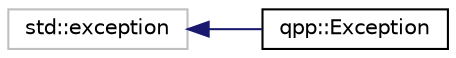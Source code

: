 digraph "Graphical Class Hierarchy"
{
  edge [fontname="Helvetica",fontsize="10",labelfontname="Helvetica",labelfontsize="10"];
  node [fontname="Helvetica",fontsize="10",shape=record];
  rankdir="LR";
  Node1 [label="std::exception",height=0.2,width=0.4,color="grey75", fillcolor="white", style="filled",tooltip="STL class. "];
  Node1 -> Node2 [dir="back",color="midnightblue",fontsize="10",style="solid",fontname="Helvetica"];
  Node2 [label="qpp::Exception",height=0.2,width=0.4,color="black", fillcolor="white", style="filled",URL="$classqpp_1_1_exception.html",tooltip="Generates custom exceptions, used when validating function parameters. "];
}

